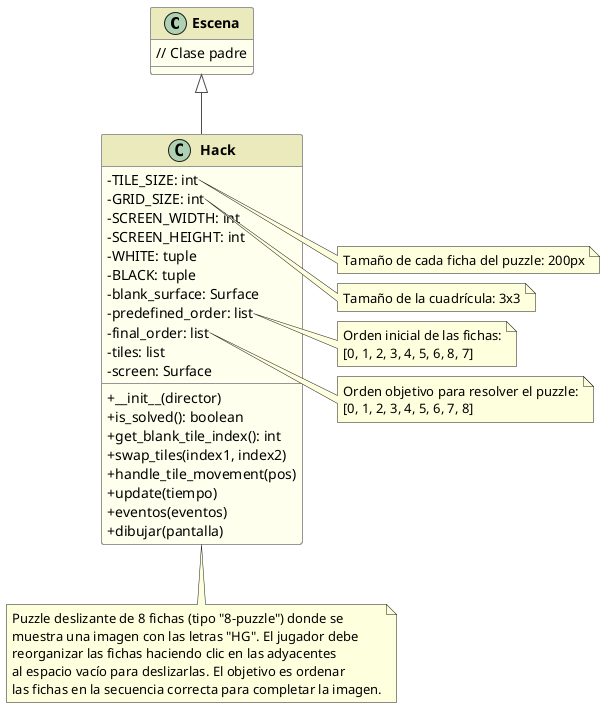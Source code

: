 @startuml HackPuzzle

skinparam classAttributeIconSize 0
skinparam classFontStyle bold
skinparam classBackgroundColor #FFFFEE
skinparam classBorderColor #969696
skinparam arrowColor #4D4D4D
skinparam shadowing false
skinparam stereotypeCBackgroundColor #CCE6FF

skinparam class {
  FontColor #000000
  HeaderBackgroundColor #EAEABD
  BorderThickness 1
}

class Escena {
  // Clase padre
}

class Hack {
  -TILE_SIZE: int
  -GRID_SIZE: int
  -SCREEN_WIDTH: int
  -SCREEN_HEIGHT: int
  -WHITE: tuple
  -BLACK: tuple
  -blank_surface: Surface
  -predefined_order: list
  -final_order: list
  -tiles: list
  -screen: Surface
  +__init__(director)
  +is_solved(): boolean
  +get_blank_tile_index(): int
  +swap_tiles(index1, index2)
  +handle_tile_movement(pos)
  +update(tiempo)
  +eventos(eventos)
  +dibujar(pantalla)
}

' Relaciones
Escena <|-- Hack

note right of Hack::TILE_SIZE
  Tamaño de cada ficha del puzzle: 200px
end note

note right of Hack::GRID_SIZE
  Tamaño de la cuadrícula: 3x3
end note

note right of Hack::predefined_order
  Orden inicial de las fichas:
  [0, 1, 2, 3, 4, 5, 6, 8, 7]
end note

note right of Hack::final_order
  Orden objetivo para resolver el puzzle:
  [0, 1, 2, 3, 4, 5, 6, 7, 8]
end note

note bottom of Hack
  Puzzle deslizante de 8 fichas (tipo "8-puzzle") donde se
  muestra una imagen con las letras "HG". El jugador debe
  reorganizar las fichas haciendo clic en las adyacentes
  al espacio vacío para deslizarlas. El objetivo es ordenar
  las fichas en la secuencia correcta para completar la imagen.
end note

@enduml